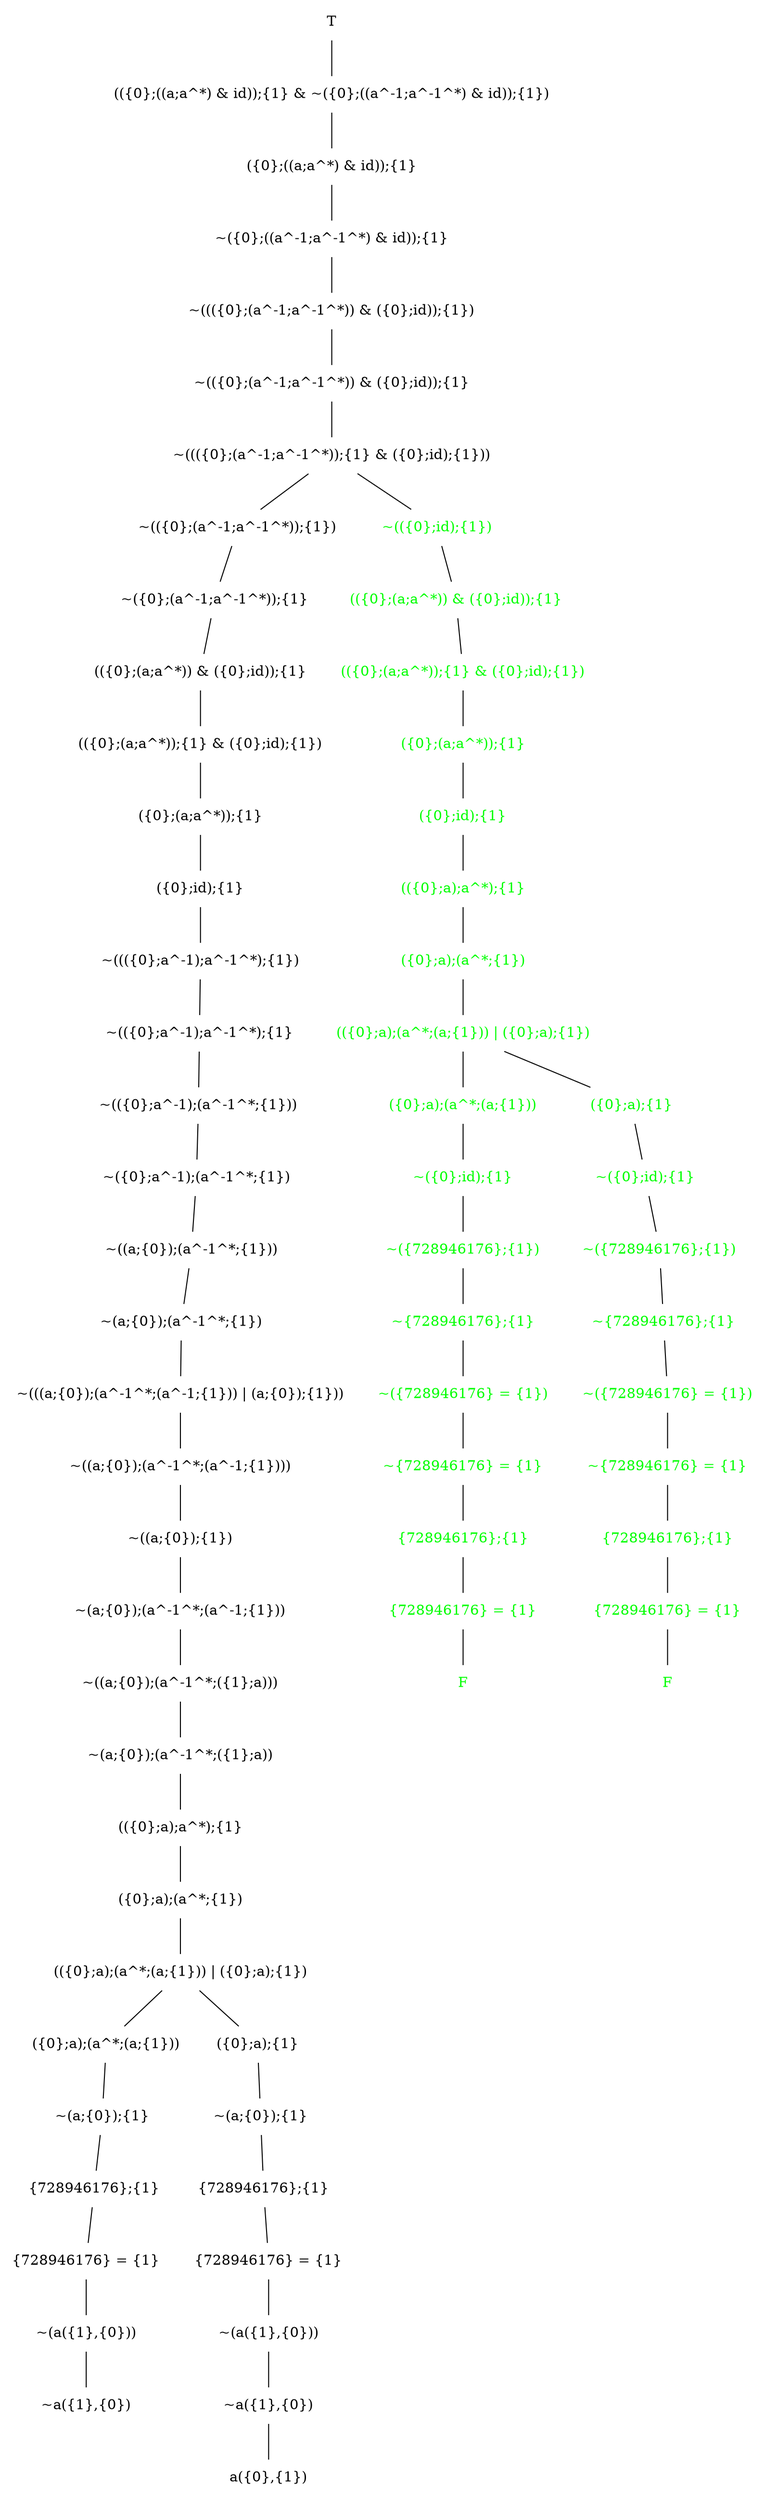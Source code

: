 graph {
node[shape="plaintext"]
N0x12b7300d0[label="T"];
N0x12b730900[label="(({0};((a;a^*) & id));{1} & ~({0};((a^-1;a^-1^*) & id));{1})"];
N0x12b731f10[label="({0};((a;a^*) & id));{1}"];
N0x12b7328a0[label="~({0};((a^-1;a^-1^*) & id));{1}"];
N0x12b730bf0[label="~((({0};(a^-1;a^-1^*)) & ({0};id));{1})"];
N0x12d004ce0[label="~(({0};(a^-1;a^-1^*)) & ({0};id));{1}"];
N0x12d0044a0[label="~((({0};(a^-1;a^-1^*));{1} & ({0};id);{1}))"];
N0x12d005870[label="~(({0};(a^-1;a^-1^*));{1})"];
N0x12d004b30[label="~({0};(a^-1;a^-1^*));{1}"];
N0x12d0054a0[label="(({0};(a;a^*)) & ({0};id));{1}"];
N0x12d006180[label="(({0};(a;a^*));{1} & ({0};id);{1})"];
N0x12b732ad0[label="({0};(a;a^*));{1}"];
N0x12b732c80[label="({0};id);{1}"];
N0x12b7336c0[label="~((({0};a^-1);a^-1^*);{1})"];
N0x12b733160[label="~(({0};a^-1);a^-1^*);{1}"];
N0x12b7338a0[label="~(({0};a^-1);(a^-1^*;{1}))"];
N0x12b733e70[label="~({0};a^-1);(a^-1^*;{1})"];
N0x12b733c20[label="~((a;{0});(a^-1^*;{1}))"];
N0x12b734420[label="~(a;{0});(a^-1^*;{1})"];
N0x12b734920[label="~(((a;{0});(a^-1^*;(a^-1;{1})) | (a;{0});{1}))"];
N0x12b734d00[label="~((a;{0});(a^-1^*;(a^-1;{1})))"];
N0x12b7353b0[label="~((a;{0});{1})"];
N0x12b735430[label="~(a;{0});(a^-1^*;(a^-1;{1}))"];
N0x12b735070[label="~((a;{0});(a^-1^*;({1};a)))"];
N0x12b735ac0[label="~(a;{0});(a^-1^*;({1};a))"];
N0x12b735c20[label="(({0};a);a^*);{1}"];
N0x12b735e50[label="({0};a);(a^*;{1})"];
N0x12b736780[label="(({0};a);(a^*;(a;{1})) | ({0};a);{1})"];
N0x12b7370a0[label="({0};a);(a^*;(a;{1}))"];
N0x12b736280[label="~(a;{0});{1}"];
N0x12d104370[label="{728946176};{1}"];
N0x12d104530[label="{728946176} = {1}"];
N0x12d104a60[label="~(a({1},{0}))"];
N0x12d104da0[label="~a({1},{0})"];
N0x12d104a60 -- N0x12d104da0;
N0x12d104530 -- N0x12d104a60;
N0x12d104370 -- N0x12d104530;
N0x12b736280 -- N0x12d104370;
N0x12b7370a0 -- N0x12b736280;
N0x12b736780 -- N0x12b7370a0;
N0x12b736930[label="({0};a);{1}"];
N0x12b737b60[label="~(a;{0});{1}"];
N0x12d104440[label="{728946176};{1}"];
N0x12d1047d0[label="{728946176} = {1}"];
N0x12d104810[label="~(a({1},{0}))"];
N0x12d104b60[label="~a({1},{0})"];
N0x12d105560[label="a({0},{1})"];
N0x12d104b60 -- N0x12d105560;
N0x12d104810 -- N0x12d104b60;
N0x12d1047d0 -- N0x12d104810;
N0x12d104440 -- N0x12d1047d0;
N0x12b737b60 -- N0x12d104440;
N0x12b736930 -- N0x12b737b60;
N0x12b736780 -- N0x12b736930;
N0x12b735e50 -- N0x12b736780;
N0x12b735c20 -- N0x12b735e50;
N0x12b735ac0 -- N0x12b735c20;
N0x12b735070 -- N0x12b735ac0;
N0x12b735430 -- N0x12b735070;
N0x12b7353b0 -- N0x12b735430;
N0x12b734d00 -- N0x12b7353b0;
N0x12b734920 -- N0x12b734d00;
N0x12b734420 -- N0x12b734920;
N0x12b733c20 -- N0x12b734420;
N0x12b733e70 -- N0x12b733c20;
N0x12b7338a0 -- N0x12b733e70;
N0x12b733160 -- N0x12b7338a0;
N0x12b7336c0 -- N0x12b733160;
N0x12b732c80 -- N0x12b7336c0;
N0x12b732ad0 -- N0x12b732c80;
N0x12d006180 -- N0x12b732ad0;
N0x12d0054a0 -- N0x12d006180;
N0x12d004b30 -- N0x12d0054a0;
N0x12d005870 -- N0x12d004b30;
N0x12d0044a0 -- N0x12d005870;
N0x12d005030[label="~(({0};id);{1})", fontcolor=green];
N0x12d0060b0[label="(({0};(a;a^*)) & ({0};id));{1}", fontcolor=green];
N0x12b732480[label="(({0};(a;a^*));{1} & ({0};id);{1})", fontcolor=green];
N0x12b7326f0[label="({0};(a;a^*));{1}", fontcolor=green];
N0x12b7334a0[label="({0};id);{1}", fontcolor=green];
N0x12b735750[label="(({0};a);a^*);{1}", fontcolor=green];
N0x12b7360d0[label="({0};a);(a^*;{1})", fontcolor=green];
N0x12b7370e0[label="(({0};a);(a^*;(a;{1})) | ({0};a);{1})", fontcolor=green];
N0x12b7379f0[label="({0};a);(a^*;(a;{1}))", fontcolor=green];
N0x12b7375b0[label="~({0};id);{1}", fontcolor=green];
N0x12b737fb0[label="~({728946176};{1})", fontcolor=green];
N0x12b738090[label="~{728946176};{1}", fontcolor=green];
N0x12b7382a0[label="~({728946176} = {1})", fontcolor=green];
N0x12b738380[label="~{728946176} = {1}", fontcolor=green];
N0x12d104e80[label="{728946176};{1}", fontcolor=green];
N0x12d105440[label="{728946176} = {1}", fontcolor=green];
N0x12d105480[label="F", fontcolor=green];
N0x12d105440 -- N0x12d105480;
N0x12d104e80 -- N0x12d105440;
N0x12b738380 -- N0x12d104e80;
N0x12b7382a0 -- N0x12b738380;
N0x12b738090 -- N0x12b7382a0;
N0x12b737fb0 -- N0x12b738090;
N0x12b7375b0 -- N0x12b737fb0;
N0x12b7379f0 -- N0x12b7375b0;
N0x12b7370e0 -- N0x12b7379f0;
N0x12b737290[label="({0};a);{1}", fontcolor=green];
N0x12b737760[label="~({0};id);{1}", fontcolor=green];
N0x12b736300[label="~({728946176};{1})", fontcolor=green];
N0x12b737e00[label="~{728946176};{1}", fontcolor=green];
N0x12b737e40[label="~({728946176} = {1})", fontcolor=green];
N0x12b7380f0[label="~{728946176} = {1}", fontcolor=green];
N0x12d105150[label="{728946176};{1}", fontcolor=green];
N0x12d105600[label="{728946176} = {1}", fontcolor=green];
N0x12d105640[label="F", fontcolor=green];
N0x12d105600 -- N0x12d105640;
N0x12d105150 -- N0x12d105600;
N0x12b7380f0 -- N0x12d105150;
N0x12b737e40 -- N0x12b7380f0;
N0x12b737e00 -- N0x12b737e40;
N0x12b736300 -- N0x12b737e00;
N0x12b737760 -- N0x12b736300;
N0x12b737290 -- N0x12b737760;
N0x12b7370e0 -- N0x12b737290;
N0x12b7360d0 -- N0x12b7370e0;
N0x12b735750 -- N0x12b7360d0;
N0x12b7334a0 -- N0x12b735750;
N0x12b7326f0 -- N0x12b7334a0;
N0x12b732480 -- N0x12b7326f0;
N0x12d0060b0 -- N0x12b732480;
N0x12d005030 -- N0x12d0060b0;
N0x12d0044a0 -- N0x12d005030;
N0x12d004ce0 -- N0x12d0044a0;
N0x12b730bf0 -- N0x12d004ce0;
N0x12b7328a0 -- N0x12b730bf0;
N0x12b731f10 -- N0x12b7328a0;
N0x12b730900 -- N0x12b731f10;
N0x12b7300d0 -- N0x12b730900;
}

